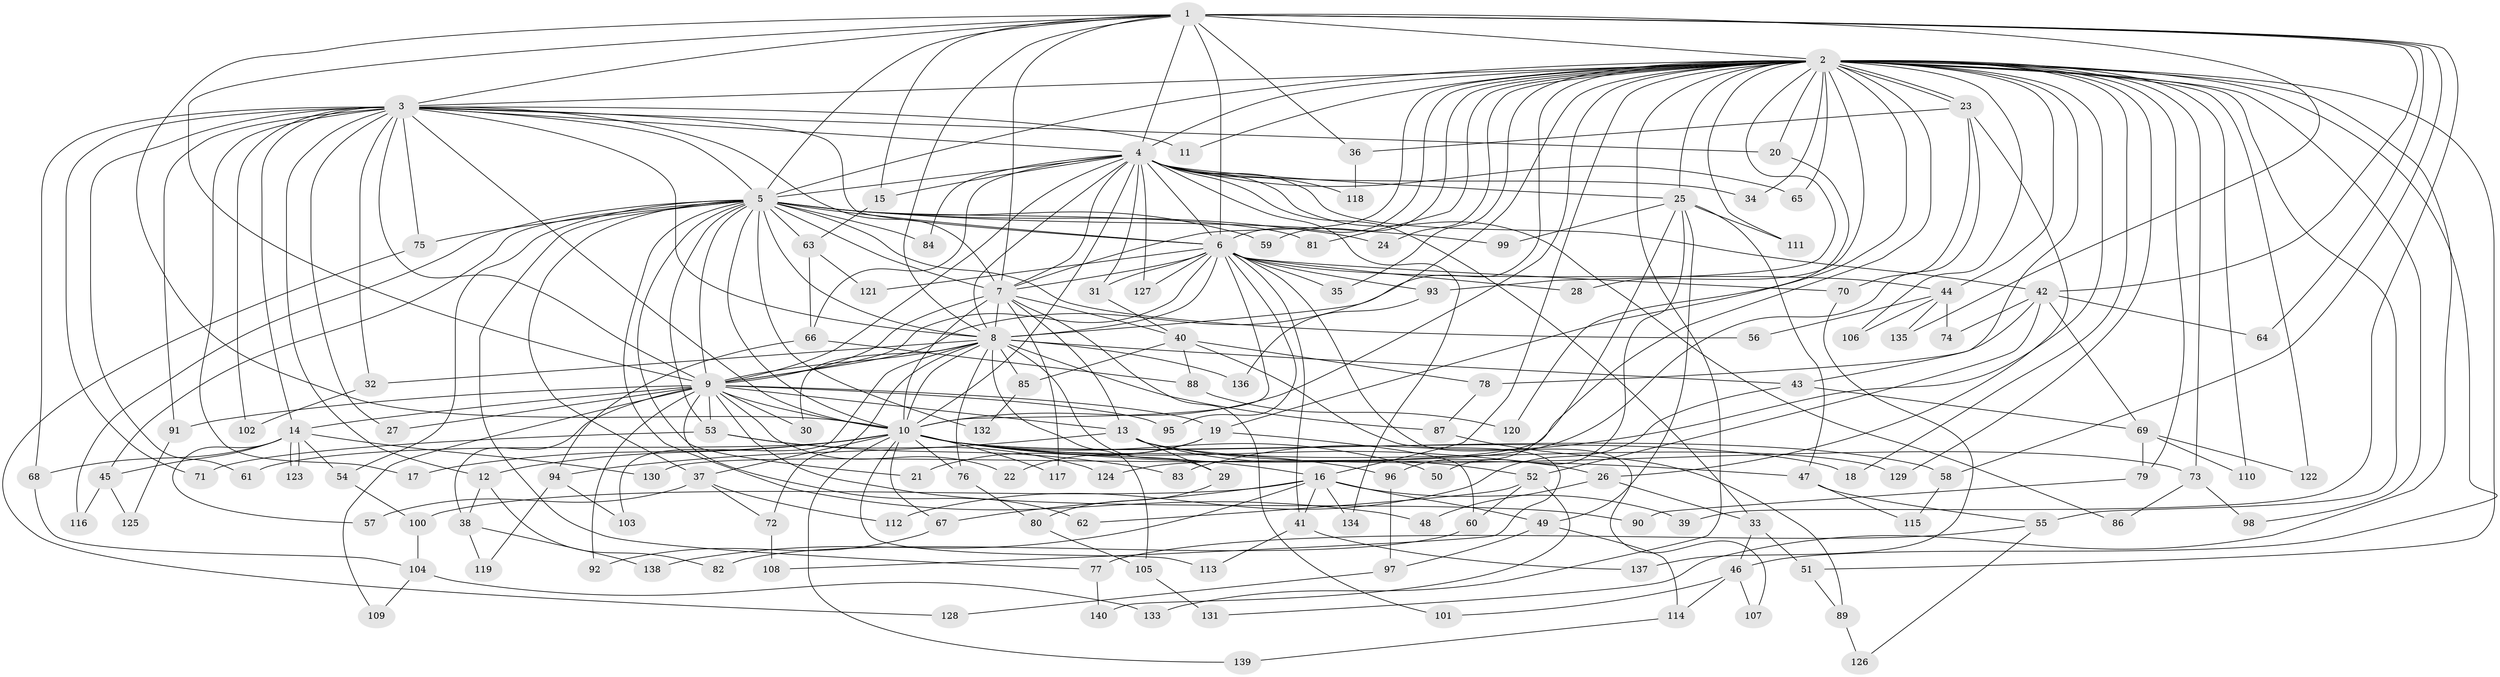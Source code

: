 // Generated by graph-tools (version 1.1) at 2025/11/02/27/25 16:11:05]
// undirected, 140 vertices, 305 edges
graph export_dot {
graph [start="1"]
  node [color=gray90,style=filled];
  1;
  2;
  3;
  4;
  5;
  6;
  7;
  8;
  9;
  10;
  11;
  12;
  13;
  14;
  15;
  16;
  17;
  18;
  19;
  20;
  21;
  22;
  23;
  24;
  25;
  26;
  27;
  28;
  29;
  30;
  31;
  32;
  33;
  34;
  35;
  36;
  37;
  38;
  39;
  40;
  41;
  42;
  43;
  44;
  45;
  46;
  47;
  48;
  49;
  50;
  51;
  52;
  53;
  54;
  55;
  56;
  57;
  58;
  59;
  60;
  61;
  62;
  63;
  64;
  65;
  66;
  67;
  68;
  69;
  70;
  71;
  72;
  73;
  74;
  75;
  76;
  77;
  78;
  79;
  80;
  81;
  82;
  83;
  84;
  85;
  86;
  87;
  88;
  89;
  90;
  91;
  92;
  93;
  94;
  95;
  96;
  97;
  98;
  99;
  100;
  101;
  102;
  103;
  104;
  105;
  106;
  107;
  108;
  109;
  110;
  111;
  112;
  113;
  114;
  115;
  116;
  117;
  118;
  119;
  120;
  121;
  122;
  123;
  124;
  125;
  126;
  127;
  128;
  129;
  130;
  131;
  132;
  133;
  134;
  135;
  136;
  137;
  138;
  139;
  140;
  1 -- 2;
  1 -- 3;
  1 -- 4;
  1 -- 5;
  1 -- 6;
  1 -- 7;
  1 -- 8;
  1 -- 9;
  1 -- 10;
  1 -- 15;
  1 -- 36;
  1 -- 39;
  1 -- 42;
  1 -- 58;
  1 -- 64;
  1 -- 135;
  2 -- 3;
  2 -- 4;
  2 -- 5;
  2 -- 6;
  2 -- 7;
  2 -- 8;
  2 -- 9;
  2 -- 10;
  2 -- 11;
  2 -- 16;
  2 -- 18;
  2 -- 19;
  2 -- 20;
  2 -- 23;
  2 -- 23;
  2 -- 24;
  2 -- 25;
  2 -- 28;
  2 -- 34;
  2 -- 35;
  2 -- 43;
  2 -- 44;
  2 -- 46;
  2 -- 51;
  2 -- 55;
  2 -- 59;
  2 -- 65;
  2 -- 73;
  2 -- 79;
  2 -- 81;
  2 -- 83;
  2 -- 93;
  2 -- 98;
  2 -- 106;
  2 -- 110;
  2 -- 111;
  2 -- 122;
  2 -- 129;
  2 -- 130;
  2 -- 131;
  2 -- 133;
  3 -- 4;
  3 -- 5;
  3 -- 6;
  3 -- 7;
  3 -- 8;
  3 -- 9;
  3 -- 10;
  3 -- 11;
  3 -- 12;
  3 -- 14;
  3 -- 17;
  3 -- 20;
  3 -- 27;
  3 -- 32;
  3 -- 61;
  3 -- 68;
  3 -- 71;
  3 -- 75;
  3 -- 91;
  3 -- 102;
  4 -- 5;
  4 -- 6;
  4 -- 7;
  4 -- 8;
  4 -- 9;
  4 -- 10;
  4 -- 15;
  4 -- 25;
  4 -- 31;
  4 -- 33;
  4 -- 34;
  4 -- 42;
  4 -- 65;
  4 -- 66;
  4 -- 84;
  4 -- 86;
  4 -- 118;
  4 -- 127;
  4 -- 134;
  5 -- 6;
  5 -- 7;
  5 -- 8;
  5 -- 9;
  5 -- 10;
  5 -- 21;
  5 -- 24;
  5 -- 37;
  5 -- 45;
  5 -- 48;
  5 -- 53;
  5 -- 54;
  5 -- 56;
  5 -- 59;
  5 -- 63;
  5 -- 75;
  5 -- 77;
  5 -- 81;
  5 -- 84;
  5 -- 99;
  5 -- 116;
  5 -- 132;
  6 -- 7;
  6 -- 8;
  6 -- 9;
  6 -- 10;
  6 -- 28;
  6 -- 31;
  6 -- 35;
  6 -- 41;
  6 -- 44;
  6 -- 70;
  6 -- 93;
  6 -- 95;
  6 -- 107;
  6 -- 121;
  6 -- 127;
  7 -- 8;
  7 -- 9;
  7 -- 10;
  7 -- 13;
  7 -- 40;
  7 -- 101;
  7 -- 117;
  8 -- 9;
  8 -- 10;
  8 -- 29;
  8 -- 30;
  8 -- 32;
  8 -- 43;
  8 -- 72;
  8 -- 76;
  8 -- 85;
  8 -- 87;
  8 -- 103;
  8 -- 105;
  8 -- 136;
  9 -- 10;
  9 -- 13;
  9 -- 14;
  9 -- 19;
  9 -- 22;
  9 -- 27;
  9 -- 30;
  9 -- 38;
  9 -- 53;
  9 -- 62;
  9 -- 90;
  9 -- 91;
  9 -- 92;
  9 -- 95;
  9 -- 109;
  10 -- 12;
  10 -- 16;
  10 -- 17;
  10 -- 18;
  10 -- 26;
  10 -- 37;
  10 -- 47;
  10 -- 50;
  10 -- 58;
  10 -- 61;
  10 -- 67;
  10 -- 76;
  10 -- 96;
  10 -- 113;
  10 -- 117;
  10 -- 139;
  12 -- 38;
  12 -- 82;
  13 -- 29;
  13 -- 52;
  13 -- 73;
  13 -- 94;
  13 -- 129;
  14 -- 45;
  14 -- 54;
  14 -- 57;
  14 -- 68;
  14 -- 123;
  14 -- 123;
  14 -- 130;
  15 -- 63;
  16 -- 39;
  16 -- 41;
  16 -- 49;
  16 -- 67;
  16 -- 100;
  16 -- 134;
  16 -- 138;
  19 -- 21;
  19 -- 22;
  19 -- 60;
  20 -- 120;
  23 -- 26;
  23 -- 36;
  23 -- 70;
  23 -- 124;
  25 -- 47;
  25 -- 49;
  25 -- 50;
  25 -- 96;
  25 -- 99;
  25 -- 111;
  26 -- 33;
  26 -- 48;
  29 -- 80;
  31 -- 40;
  32 -- 102;
  33 -- 46;
  33 -- 51;
  36 -- 118;
  37 -- 57;
  37 -- 72;
  37 -- 112;
  38 -- 119;
  38 -- 138;
  40 -- 78;
  40 -- 85;
  40 -- 88;
  40 -- 108;
  41 -- 113;
  41 -- 137;
  42 -- 52;
  42 -- 64;
  42 -- 69;
  42 -- 74;
  42 -- 78;
  43 -- 69;
  43 -- 112;
  44 -- 56;
  44 -- 74;
  44 -- 106;
  44 -- 135;
  45 -- 116;
  45 -- 125;
  46 -- 101;
  46 -- 107;
  46 -- 114;
  47 -- 55;
  47 -- 115;
  49 -- 97;
  49 -- 114;
  51 -- 89;
  52 -- 60;
  52 -- 62;
  52 -- 140;
  53 -- 71;
  53 -- 83;
  53 -- 124;
  54 -- 100;
  55 -- 77;
  55 -- 126;
  58 -- 115;
  60 -- 82;
  63 -- 66;
  63 -- 121;
  66 -- 88;
  66 -- 94;
  67 -- 92;
  68 -- 104;
  69 -- 79;
  69 -- 110;
  69 -- 122;
  70 -- 137;
  72 -- 108;
  73 -- 86;
  73 -- 98;
  75 -- 128;
  76 -- 80;
  77 -- 140;
  78 -- 87;
  79 -- 90;
  80 -- 105;
  85 -- 132;
  87 -- 89;
  88 -- 120;
  89 -- 126;
  91 -- 125;
  93 -- 136;
  94 -- 103;
  94 -- 119;
  96 -- 97;
  97 -- 128;
  100 -- 104;
  104 -- 109;
  104 -- 133;
  105 -- 131;
  114 -- 139;
}
